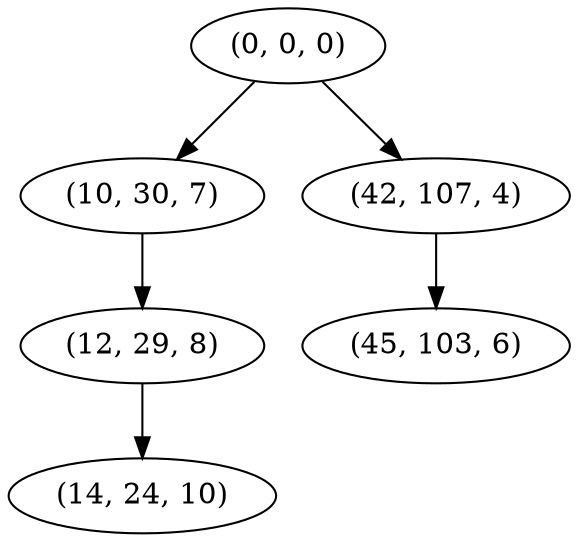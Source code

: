 digraph tree {
    "(0, 0, 0)";
    "(10, 30, 7)";
    "(12, 29, 8)";
    "(14, 24, 10)";
    "(42, 107, 4)";
    "(45, 103, 6)";
    "(0, 0, 0)" -> "(10, 30, 7)";
    "(0, 0, 0)" -> "(42, 107, 4)";
    "(10, 30, 7)" -> "(12, 29, 8)";
    "(12, 29, 8)" -> "(14, 24, 10)";
    "(42, 107, 4)" -> "(45, 103, 6)";
}
